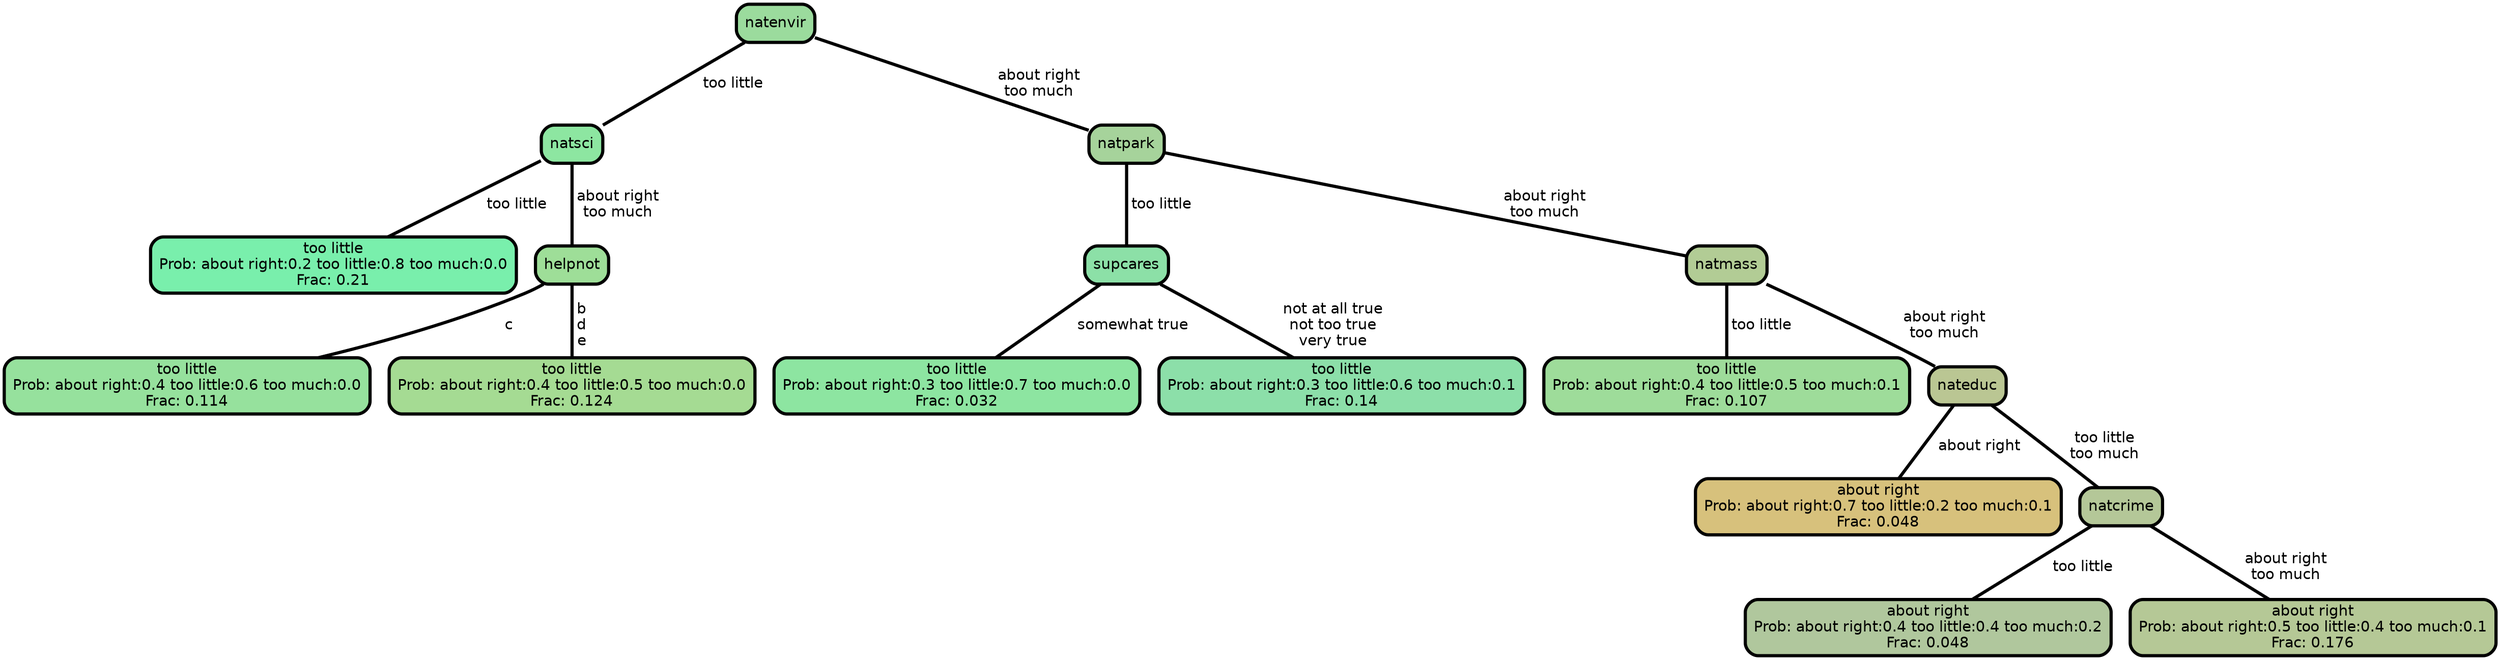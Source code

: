 graph Tree {
node [shape=box, style="filled, rounded",color="black",penwidth="3",fontcolor="black",                 fontname=helvetica] ;
graph [ranksep="0 equally", splines=straight,                 bgcolor=transparent, dpi=200] ;
edge [fontname=helvetica, color=black] ;
0 [label="too little
Prob: about right:0.2 too little:0.8 too much:0.0
Frac: 0.21", fillcolor="#79efac"] ;
1 [label="natsci", fillcolor="#8de6a1"] ;
2 [label="too little
Prob: about right:0.4 too little:0.6 too much:0.0
Frac: 0.114", fillcolor="#96e19d"] ;
3 [label="helpnot", fillcolor="#9ede98"] ;
4 [label="too little
Prob: about right:0.4 too little:0.5 too much:0.0
Frac: 0.124", fillcolor="#a5db93"] ;
5 [label="natenvir", fillcolor="#9bdb9d"] ;
6 [label="too little
Prob: about right:0.3 too little:0.7 too much:0.0
Frac: 0.032", fillcolor="#8de5a1"] ;
7 [label="supcares", fillcolor="#8ce0a7"] ;
8 [label="too little
Prob: about right:0.3 too little:0.6 too much:0.1
Frac: 0.14", fillcolor="#8cdfa9"] ;
9 [label="natpark", fillcolor="#a6d39b"] ;
10 [label="too little
Prob: about right:0.4 too little:0.5 too much:0.1
Frac: 0.107", fillcolor="#9edc9a"] ;
11 [label="natmass", fillcolor="#b2cc95"] ;
12 [label="about right
Prob: about right:0.7 too little:0.2 too much:0.1
Frac: 0.048", fillcolor="#d7c17c"] ;
13 [label="nateduc", fillcolor="#bac693"] ;
14 [label="about right
Prob: about right:0.4 too little:0.4 too much:0.2
Frac: 0.048", fillcolor="#b0c79d"] ;
15 [label="natcrime", fillcolor="#b4c798"] ;
16 [label="about right
Prob: about right:0.5 too little:0.4 too much:0.1
Frac: 0.176", fillcolor="#b5c896"] ;
1 -- 0 [label=" too little",penwidth=3] ;
1 -- 3 [label=" about right\n too much",penwidth=3] ;
3 -- 2 [label=" c",penwidth=3] ;
3 -- 4 [label=" b\n d\n e",penwidth=3] ;
5 -- 1 [label=" too little",penwidth=3] ;
5 -- 9 [label=" about right\n too much",penwidth=3] ;
7 -- 6 [label=" somewhat true",penwidth=3] ;
7 -- 8 [label=" not at all true\n not too true\n very true",penwidth=3] ;
9 -- 7 [label=" too little",penwidth=3] ;
9 -- 11 [label=" about right\n too much",penwidth=3] ;
11 -- 10 [label=" too little",penwidth=3] ;
11 -- 13 [label=" about right\n too much",penwidth=3] ;
13 -- 12 [label=" about right",penwidth=3] ;
13 -- 15 [label=" too little\n too much",penwidth=3] ;
15 -- 14 [label=" too little",penwidth=3] ;
15 -- 16 [label=" about right\n too much",penwidth=3] ;
{rank = same;}}